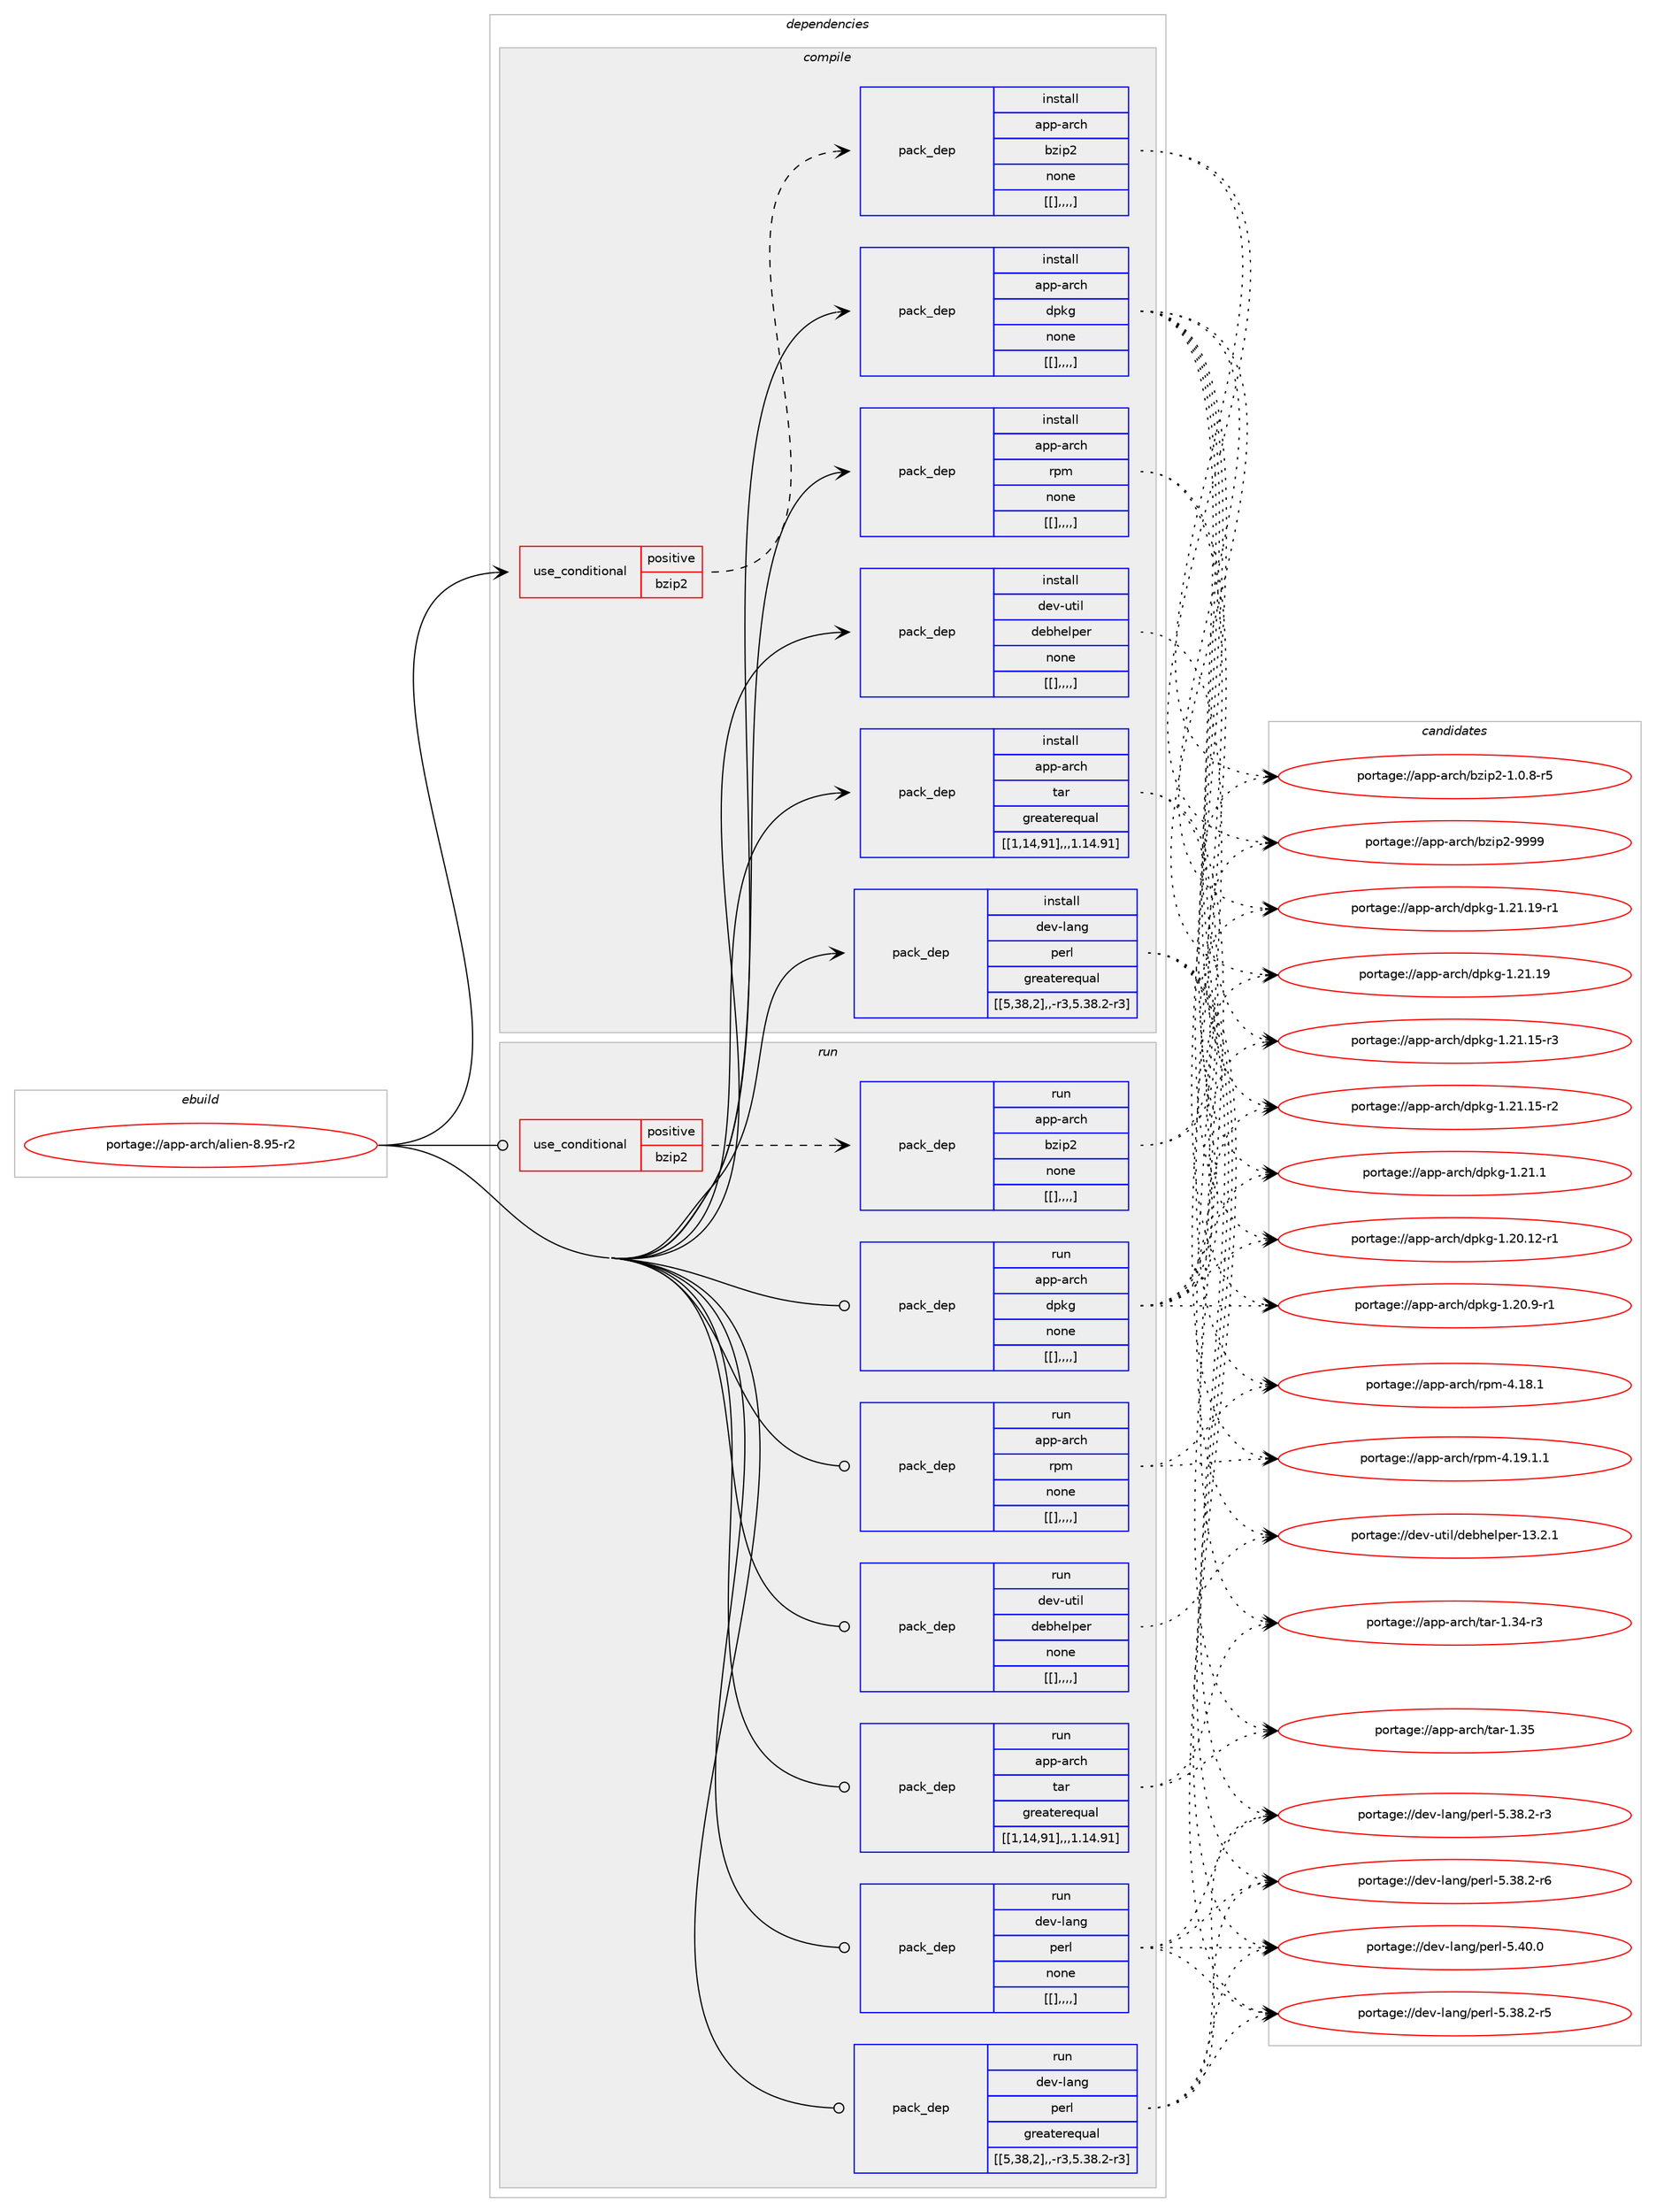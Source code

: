 digraph prolog {

# *************
# Graph options
# *************

newrank=true;
concentrate=true;
compound=true;
graph [rankdir=LR,fontname=Helvetica,fontsize=10,ranksep=1.5];#, ranksep=2.5, nodesep=0.2];
edge  [arrowhead=vee];
node  [fontname=Helvetica,fontsize=10];

# **********
# The ebuild
# **********

subgraph cluster_leftcol {
color=gray;
label=<<i>ebuild</i>>;
id [label="portage://app-arch/alien-8.95-r2", color=red, width=4, href="../app-arch/alien-8.95-r2.svg"];
}

# ****************
# The dependencies
# ****************

subgraph cluster_midcol {
color=gray;
label=<<i>dependencies</i>>;
subgraph cluster_compile {
fillcolor="#eeeeee";
style=filled;
label=<<i>compile</i>>;
subgraph cond1926 {
dependency6953 [label=<<TABLE BORDER="0" CELLBORDER="1" CELLSPACING="0" CELLPADDING="4"><TR><TD ROWSPAN="3" CELLPADDING="10">use_conditional</TD></TR><TR><TD>positive</TD></TR><TR><TD>bzip2</TD></TR></TABLE>>, shape=none, color=red];
subgraph pack5001 {
dependency6954 [label=<<TABLE BORDER="0" CELLBORDER="1" CELLSPACING="0" CELLPADDING="4" WIDTH="220"><TR><TD ROWSPAN="6" CELLPADDING="30">pack_dep</TD></TR><TR><TD WIDTH="110">install</TD></TR><TR><TD>app-arch</TD></TR><TR><TD>bzip2</TD></TR><TR><TD>none</TD></TR><TR><TD>[[],,,,]</TD></TR></TABLE>>, shape=none, color=blue];
}
dependency6953:e -> dependency6954:w [weight=20,style="dashed",arrowhead="vee"];
}
id:e -> dependency6953:w [weight=20,style="solid",arrowhead="vee"];
subgraph pack5002 {
dependency6955 [label=<<TABLE BORDER="0" CELLBORDER="1" CELLSPACING="0" CELLPADDING="4" WIDTH="220"><TR><TD ROWSPAN="6" CELLPADDING="30">pack_dep</TD></TR><TR><TD WIDTH="110">install</TD></TR><TR><TD>app-arch</TD></TR><TR><TD>dpkg</TD></TR><TR><TD>none</TD></TR><TR><TD>[[],,,,]</TD></TR></TABLE>>, shape=none, color=blue];
}
id:e -> dependency6955:w [weight=20,style="solid",arrowhead="vee"];
subgraph pack5003 {
dependency6956 [label=<<TABLE BORDER="0" CELLBORDER="1" CELLSPACING="0" CELLPADDING="4" WIDTH="220"><TR><TD ROWSPAN="6" CELLPADDING="30">pack_dep</TD></TR><TR><TD WIDTH="110">install</TD></TR><TR><TD>app-arch</TD></TR><TR><TD>rpm</TD></TR><TR><TD>none</TD></TR><TR><TD>[[],,,,]</TD></TR></TABLE>>, shape=none, color=blue];
}
id:e -> dependency6956:w [weight=20,style="solid",arrowhead="vee"];
subgraph pack5004 {
dependency6957 [label=<<TABLE BORDER="0" CELLBORDER="1" CELLSPACING="0" CELLPADDING="4" WIDTH="220"><TR><TD ROWSPAN="6" CELLPADDING="30">pack_dep</TD></TR><TR><TD WIDTH="110">install</TD></TR><TR><TD>app-arch</TD></TR><TR><TD>tar</TD></TR><TR><TD>greaterequal</TD></TR><TR><TD>[[1,14,91],,,1.14.91]</TD></TR></TABLE>>, shape=none, color=blue];
}
id:e -> dependency6957:w [weight=20,style="solid",arrowhead="vee"];
subgraph pack5005 {
dependency6958 [label=<<TABLE BORDER="0" CELLBORDER="1" CELLSPACING="0" CELLPADDING="4" WIDTH="220"><TR><TD ROWSPAN="6" CELLPADDING="30">pack_dep</TD></TR><TR><TD WIDTH="110">install</TD></TR><TR><TD>dev-lang</TD></TR><TR><TD>perl</TD></TR><TR><TD>greaterequal</TD></TR><TR><TD>[[5,38,2],,-r3,5.38.2-r3]</TD></TR></TABLE>>, shape=none, color=blue];
}
id:e -> dependency6958:w [weight=20,style="solid",arrowhead="vee"];
subgraph pack5006 {
dependency6959 [label=<<TABLE BORDER="0" CELLBORDER="1" CELLSPACING="0" CELLPADDING="4" WIDTH="220"><TR><TD ROWSPAN="6" CELLPADDING="30">pack_dep</TD></TR><TR><TD WIDTH="110">install</TD></TR><TR><TD>dev-util</TD></TR><TR><TD>debhelper</TD></TR><TR><TD>none</TD></TR><TR><TD>[[],,,,]</TD></TR></TABLE>>, shape=none, color=blue];
}
id:e -> dependency6959:w [weight=20,style="solid",arrowhead="vee"];
}
subgraph cluster_compileandrun {
fillcolor="#eeeeee";
style=filled;
label=<<i>compile and run</i>>;
}
subgraph cluster_run {
fillcolor="#eeeeee";
style=filled;
label=<<i>run</i>>;
subgraph cond1927 {
dependency6960 [label=<<TABLE BORDER="0" CELLBORDER="1" CELLSPACING="0" CELLPADDING="4"><TR><TD ROWSPAN="3" CELLPADDING="10">use_conditional</TD></TR><TR><TD>positive</TD></TR><TR><TD>bzip2</TD></TR></TABLE>>, shape=none, color=red];
subgraph pack5007 {
dependency6961 [label=<<TABLE BORDER="0" CELLBORDER="1" CELLSPACING="0" CELLPADDING="4" WIDTH="220"><TR><TD ROWSPAN="6" CELLPADDING="30">pack_dep</TD></TR><TR><TD WIDTH="110">run</TD></TR><TR><TD>app-arch</TD></TR><TR><TD>bzip2</TD></TR><TR><TD>none</TD></TR><TR><TD>[[],,,,]</TD></TR></TABLE>>, shape=none, color=blue];
}
dependency6960:e -> dependency6961:w [weight=20,style="dashed",arrowhead="vee"];
}
id:e -> dependency6960:w [weight=20,style="solid",arrowhead="odot"];
subgraph pack5008 {
dependency6962 [label=<<TABLE BORDER="0" CELLBORDER="1" CELLSPACING="0" CELLPADDING="4" WIDTH="220"><TR><TD ROWSPAN="6" CELLPADDING="30">pack_dep</TD></TR><TR><TD WIDTH="110">run</TD></TR><TR><TD>app-arch</TD></TR><TR><TD>dpkg</TD></TR><TR><TD>none</TD></TR><TR><TD>[[],,,,]</TD></TR></TABLE>>, shape=none, color=blue];
}
id:e -> dependency6962:w [weight=20,style="solid",arrowhead="odot"];
subgraph pack5009 {
dependency6963 [label=<<TABLE BORDER="0" CELLBORDER="1" CELLSPACING="0" CELLPADDING="4" WIDTH="220"><TR><TD ROWSPAN="6" CELLPADDING="30">pack_dep</TD></TR><TR><TD WIDTH="110">run</TD></TR><TR><TD>app-arch</TD></TR><TR><TD>rpm</TD></TR><TR><TD>none</TD></TR><TR><TD>[[],,,,]</TD></TR></TABLE>>, shape=none, color=blue];
}
id:e -> dependency6963:w [weight=20,style="solid",arrowhead="odot"];
subgraph pack5010 {
dependency6964 [label=<<TABLE BORDER="0" CELLBORDER="1" CELLSPACING="0" CELLPADDING="4" WIDTH="220"><TR><TD ROWSPAN="6" CELLPADDING="30">pack_dep</TD></TR><TR><TD WIDTH="110">run</TD></TR><TR><TD>app-arch</TD></TR><TR><TD>tar</TD></TR><TR><TD>greaterequal</TD></TR><TR><TD>[[1,14,91],,,1.14.91]</TD></TR></TABLE>>, shape=none, color=blue];
}
id:e -> dependency6964:w [weight=20,style="solid",arrowhead="odot"];
subgraph pack5011 {
dependency6965 [label=<<TABLE BORDER="0" CELLBORDER="1" CELLSPACING="0" CELLPADDING="4" WIDTH="220"><TR><TD ROWSPAN="6" CELLPADDING="30">pack_dep</TD></TR><TR><TD WIDTH="110">run</TD></TR><TR><TD>dev-lang</TD></TR><TR><TD>perl</TD></TR><TR><TD>greaterequal</TD></TR><TR><TD>[[5,38,2],,-r3,5.38.2-r3]</TD></TR></TABLE>>, shape=none, color=blue];
}
id:e -> dependency6965:w [weight=20,style="solid",arrowhead="odot"];
subgraph pack5012 {
dependency6966 [label=<<TABLE BORDER="0" CELLBORDER="1" CELLSPACING="0" CELLPADDING="4" WIDTH="220"><TR><TD ROWSPAN="6" CELLPADDING="30">pack_dep</TD></TR><TR><TD WIDTH="110">run</TD></TR><TR><TD>dev-lang</TD></TR><TR><TD>perl</TD></TR><TR><TD>none</TD></TR><TR><TD>[[],,,,]</TD></TR></TABLE>>, shape=none, color=blue];
}
id:e -> dependency6966:w [weight=20,style="solid",arrowhead="odot"];
subgraph pack5013 {
dependency6967 [label=<<TABLE BORDER="0" CELLBORDER="1" CELLSPACING="0" CELLPADDING="4" WIDTH="220"><TR><TD ROWSPAN="6" CELLPADDING="30">pack_dep</TD></TR><TR><TD WIDTH="110">run</TD></TR><TR><TD>dev-util</TD></TR><TR><TD>debhelper</TD></TR><TR><TD>none</TD></TR><TR><TD>[[],,,,]</TD></TR></TABLE>>, shape=none, color=blue];
}
id:e -> dependency6967:w [weight=20,style="solid",arrowhead="odot"];
}
}

# **************
# The candidates
# **************

subgraph cluster_choices {
rank=same;
color=gray;
label=<<i>candidates</i>>;

subgraph choice5001 {
color=black;
nodesep=1;
choice971121124597114991044798122105112504557575757 [label="portage://app-arch/bzip2-9999", color=red, width=4,href="../app-arch/bzip2-9999.svg"];
choice971121124597114991044798122105112504549464846564511453 [label="portage://app-arch/bzip2-1.0.8-r5", color=red, width=4,href="../app-arch/bzip2-1.0.8-r5.svg"];
dependency6954:e -> choice971121124597114991044798122105112504557575757:w [style=dotted,weight="100"];
dependency6954:e -> choice971121124597114991044798122105112504549464846564511453:w [style=dotted,weight="100"];
}
subgraph choice5002 {
color=black;
nodesep=1;
choice971121124597114991044710011210710345494650494649574511449 [label="portage://app-arch/dpkg-1.21.19-r1", color=red, width=4,href="../app-arch/dpkg-1.21.19-r1.svg"];
choice97112112459711499104471001121071034549465049464957 [label="portage://app-arch/dpkg-1.21.19", color=red, width=4,href="../app-arch/dpkg-1.21.19.svg"];
choice971121124597114991044710011210710345494650494649534511451 [label="portage://app-arch/dpkg-1.21.15-r3", color=red, width=4,href="../app-arch/dpkg-1.21.15-r3.svg"];
choice971121124597114991044710011210710345494650494649534511450 [label="portage://app-arch/dpkg-1.21.15-r2", color=red, width=4,href="../app-arch/dpkg-1.21.15-r2.svg"];
choice971121124597114991044710011210710345494650494649 [label="portage://app-arch/dpkg-1.21.1", color=red, width=4,href="../app-arch/dpkg-1.21.1.svg"];
choice971121124597114991044710011210710345494650484649504511449 [label="portage://app-arch/dpkg-1.20.12-r1", color=red, width=4,href="../app-arch/dpkg-1.20.12-r1.svg"];
choice9711211245971149910447100112107103454946504846574511449 [label="portage://app-arch/dpkg-1.20.9-r1", color=red, width=4,href="../app-arch/dpkg-1.20.9-r1.svg"];
dependency6955:e -> choice971121124597114991044710011210710345494650494649574511449:w [style=dotted,weight="100"];
dependency6955:e -> choice97112112459711499104471001121071034549465049464957:w [style=dotted,weight="100"];
dependency6955:e -> choice971121124597114991044710011210710345494650494649534511451:w [style=dotted,weight="100"];
dependency6955:e -> choice971121124597114991044710011210710345494650494649534511450:w [style=dotted,weight="100"];
dependency6955:e -> choice971121124597114991044710011210710345494650494649:w [style=dotted,weight="100"];
dependency6955:e -> choice971121124597114991044710011210710345494650484649504511449:w [style=dotted,weight="100"];
dependency6955:e -> choice9711211245971149910447100112107103454946504846574511449:w [style=dotted,weight="100"];
}
subgraph choice5003 {
color=black;
nodesep=1;
choice9711211245971149910447114112109455246495746494649 [label="portage://app-arch/rpm-4.19.1.1", color=red, width=4,href="../app-arch/rpm-4.19.1.1.svg"];
choice971121124597114991044711411210945524649564649 [label="portage://app-arch/rpm-4.18.1", color=red, width=4,href="../app-arch/rpm-4.18.1.svg"];
dependency6956:e -> choice9711211245971149910447114112109455246495746494649:w [style=dotted,weight="100"];
dependency6956:e -> choice971121124597114991044711411210945524649564649:w [style=dotted,weight="100"];
}
subgraph choice5004 {
color=black;
nodesep=1;
choice9711211245971149910447116971144549465153 [label="portage://app-arch/tar-1.35", color=red, width=4,href="../app-arch/tar-1.35.svg"];
choice97112112459711499104471169711445494651524511451 [label="portage://app-arch/tar-1.34-r3", color=red, width=4,href="../app-arch/tar-1.34-r3.svg"];
dependency6957:e -> choice9711211245971149910447116971144549465153:w [style=dotted,weight="100"];
dependency6957:e -> choice97112112459711499104471169711445494651524511451:w [style=dotted,weight="100"];
}
subgraph choice5005 {
color=black;
nodesep=1;
choice10010111845108971101034711210111410845534652484648 [label="portage://dev-lang/perl-5.40.0", color=red, width=4,href="../dev-lang/perl-5.40.0.svg"];
choice100101118451089711010347112101114108455346515646504511454 [label="portage://dev-lang/perl-5.38.2-r6", color=red, width=4,href="../dev-lang/perl-5.38.2-r6.svg"];
choice100101118451089711010347112101114108455346515646504511453 [label="portage://dev-lang/perl-5.38.2-r5", color=red, width=4,href="../dev-lang/perl-5.38.2-r5.svg"];
choice100101118451089711010347112101114108455346515646504511451 [label="portage://dev-lang/perl-5.38.2-r3", color=red, width=4,href="../dev-lang/perl-5.38.2-r3.svg"];
dependency6958:e -> choice10010111845108971101034711210111410845534652484648:w [style=dotted,weight="100"];
dependency6958:e -> choice100101118451089711010347112101114108455346515646504511454:w [style=dotted,weight="100"];
dependency6958:e -> choice100101118451089711010347112101114108455346515646504511453:w [style=dotted,weight="100"];
dependency6958:e -> choice100101118451089711010347112101114108455346515646504511451:w [style=dotted,weight="100"];
}
subgraph choice5006 {
color=black;
nodesep=1;
choice10010111845117116105108471001019810410110811210111445495146504649 [label="portage://dev-util/debhelper-13.2.1", color=red, width=4,href="../dev-util/debhelper-13.2.1.svg"];
dependency6959:e -> choice10010111845117116105108471001019810410110811210111445495146504649:w [style=dotted,weight="100"];
}
subgraph choice5007 {
color=black;
nodesep=1;
choice971121124597114991044798122105112504557575757 [label="portage://app-arch/bzip2-9999", color=red, width=4,href="../app-arch/bzip2-9999.svg"];
choice971121124597114991044798122105112504549464846564511453 [label="portage://app-arch/bzip2-1.0.8-r5", color=red, width=4,href="../app-arch/bzip2-1.0.8-r5.svg"];
dependency6961:e -> choice971121124597114991044798122105112504557575757:w [style=dotted,weight="100"];
dependency6961:e -> choice971121124597114991044798122105112504549464846564511453:w [style=dotted,weight="100"];
}
subgraph choice5008 {
color=black;
nodesep=1;
choice971121124597114991044710011210710345494650494649574511449 [label="portage://app-arch/dpkg-1.21.19-r1", color=red, width=4,href="../app-arch/dpkg-1.21.19-r1.svg"];
choice97112112459711499104471001121071034549465049464957 [label="portage://app-arch/dpkg-1.21.19", color=red, width=4,href="../app-arch/dpkg-1.21.19.svg"];
choice971121124597114991044710011210710345494650494649534511451 [label="portage://app-arch/dpkg-1.21.15-r3", color=red, width=4,href="../app-arch/dpkg-1.21.15-r3.svg"];
choice971121124597114991044710011210710345494650494649534511450 [label="portage://app-arch/dpkg-1.21.15-r2", color=red, width=4,href="../app-arch/dpkg-1.21.15-r2.svg"];
choice971121124597114991044710011210710345494650494649 [label="portage://app-arch/dpkg-1.21.1", color=red, width=4,href="../app-arch/dpkg-1.21.1.svg"];
choice971121124597114991044710011210710345494650484649504511449 [label="portage://app-arch/dpkg-1.20.12-r1", color=red, width=4,href="../app-arch/dpkg-1.20.12-r1.svg"];
choice9711211245971149910447100112107103454946504846574511449 [label="portage://app-arch/dpkg-1.20.9-r1", color=red, width=4,href="../app-arch/dpkg-1.20.9-r1.svg"];
dependency6962:e -> choice971121124597114991044710011210710345494650494649574511449:w [style=dotted,weight="100"];
dependency6962:e -> choice97112112459711499104471001121071034549465049464957:w [style=dotted,weight="100"];
dependency6962:e -> choice971121124597114991044710011210710345494650494649534511451:w [style=dotted,weight="100"];
dependency6962:e -> choice971121124597114991044710011210710345494650494649534511450:w [style=dotted,weight="100"];
dependency6962:e -> choice971121124597114991044710011210710345494650494649:w [style=dotted,weight="100"];
dependency6962:e -> choice971121124597114991044710011210710345494650484649504511449:w [style=dotted,weight="100"];
dependency6962:e -> choice9711211245971149910447100112107103454946504846574511449:w [style=dotted,weight="100"];
}
subgraph choice5009 {
color=black;
nodesep=1;
choice9711211245971149910447114112109455246495746494649 [label="portage://app-arch/rpm-4.19.1.1", color=red, width=4,href="../app-arch/rpm-4.19.1.1.svg"];
choice971121124597114991044711411210945524649564649 [label="portage://app-arch/rpm-4.18.1", color=red, width=4,href="../app-arch/rpm-4.18.1.svg"];
dependency6963:e -> choice9711211245971149910447114112109455246495746494649:w [style=dotted,weight="100"];
dependency6963:e -> choice971121124597114991044711411210945524649564649:w [style=dotted,weight="100"];
}
subgraph choice5010 {
color=black;
nodesep=1;
choice9711211245971149910447116971144549465153 [label="portage://app-arch/tar-1.35", color=red, width=4,href="../app-arch/tar-1.35.svg"];
choice97112112459711499104471169711445494651524511451 [label="portage://app-arch/tar-1.34-r3", color=red, width=4,href="../app-arch/tar-1.34-r3.svg"];
dependency6964:e -> choice9711211245971149910447116971144549465153:w [style=dotted,weight="100"];
dependency6964:e -> choice97112112459711499104471169711445494651524511451:w [style=dotted,weight="100"];
}
subgraph choice5011 {
color=black;
nodesep=1;
choice10010111845108971101034711210111410845534652484648 [label="portage://dev-lang/perl-5.40.0", color=red, width=4,href="../dev-lang/perl-5.40.0.svg"];
choice100101118451089711010347112101114108455346515646504511454 [label="portage://dev-lang/perl-5.38.2-r6", color=red, width=4,href="../dev-lang/perl-5.38.2-r6.svg"];
choice100101118451089711010347112101114108455346515646504511453 [label="portage://dev-lang/perl-5.38.2-r5", color=red, width=4,href="../dev-lang/perl-5.38.2-r5.svg"];
choice100101118451089711010347112101114108455346515646504511451 [label="portage://dev-lang/perl-5.38.2-r3", color=red, width=4,href="../dev-lang/perl-5.38.2-r3.svg"];
dependency6965:e -> choice10010111845108971101034711210111410845534652484648:w [style=dotted,weight="100"];
dependency6965:e -> choice100101118451089711010347112101114108455346515646504511454:w [style=dotted,weight="100"];
dependency6965:e -> choice100101118451089711010347112101114108455346515646504511453:w [style=dotted,weight="100"];
dependency6965:e -> choice100101118451089711010347112101114108455346515646504511451:w [style=dotted,weight="100"];
}
subgraph choice5012 {
color=black;
nodesep=1;
choice10010111845108971101034711210111410845534652484648 [label="portage://dev-lang/perl-5.40.0", color=red, width=4,href="../dev-lang/perl-5.40.0.svg"];
choice100101118451089711010347112101114108455346515646504511454 [label="portage://dev-lang/perl-5.38.2-r6", color=red, width=4,href="../dev-lang/perl-5.38.2-r6.svg"];
choice100101118451089711010347112101114108455346515646504511453 [label="portage://dev-lang/perl-5.38.2-r5", color=red, width=4,href="../dev-lang/perl-5.38.2-r5.svg"];
choice100101118451089711010347112101114108455346515646504511451 [label="portage://dev-lang/perl-5.38.2-r3", color=red, width=4,href="../dev-lang/perl-5.38.2-r3.svg"];
dependency6966:e -> choice10010111845108971101034711210111410845534652484648:w [style=dotted,weight="100"];
dependency6966:e -> choice100101118451089711010347112101114108455346515646504511454:w [style=dotted,weight="100"];
dependency6966:e -> choice100101118451089711010347112101114108455346515646504511453:w [style=dotted,weight="100"];
dependency6966:e -> choice100101118451089711010347112101114108455346515646504511451:w [style=dotted,weight="100"];
}
subgraph choice5013 {
color=black;
nodesep=1;
choice10010111845117116105108471001019810410110811210111445495146504649 [label="portage://dev-util/debhelper-13.2.1", color=red, width=4,href="../dev-util/debhelper-13.2.1.svg"];
dependency6967:e -> choice10010111845117116105108471001019810410110811210111445495146504649:w [style=dotted,weight="100"];
}
}

}
